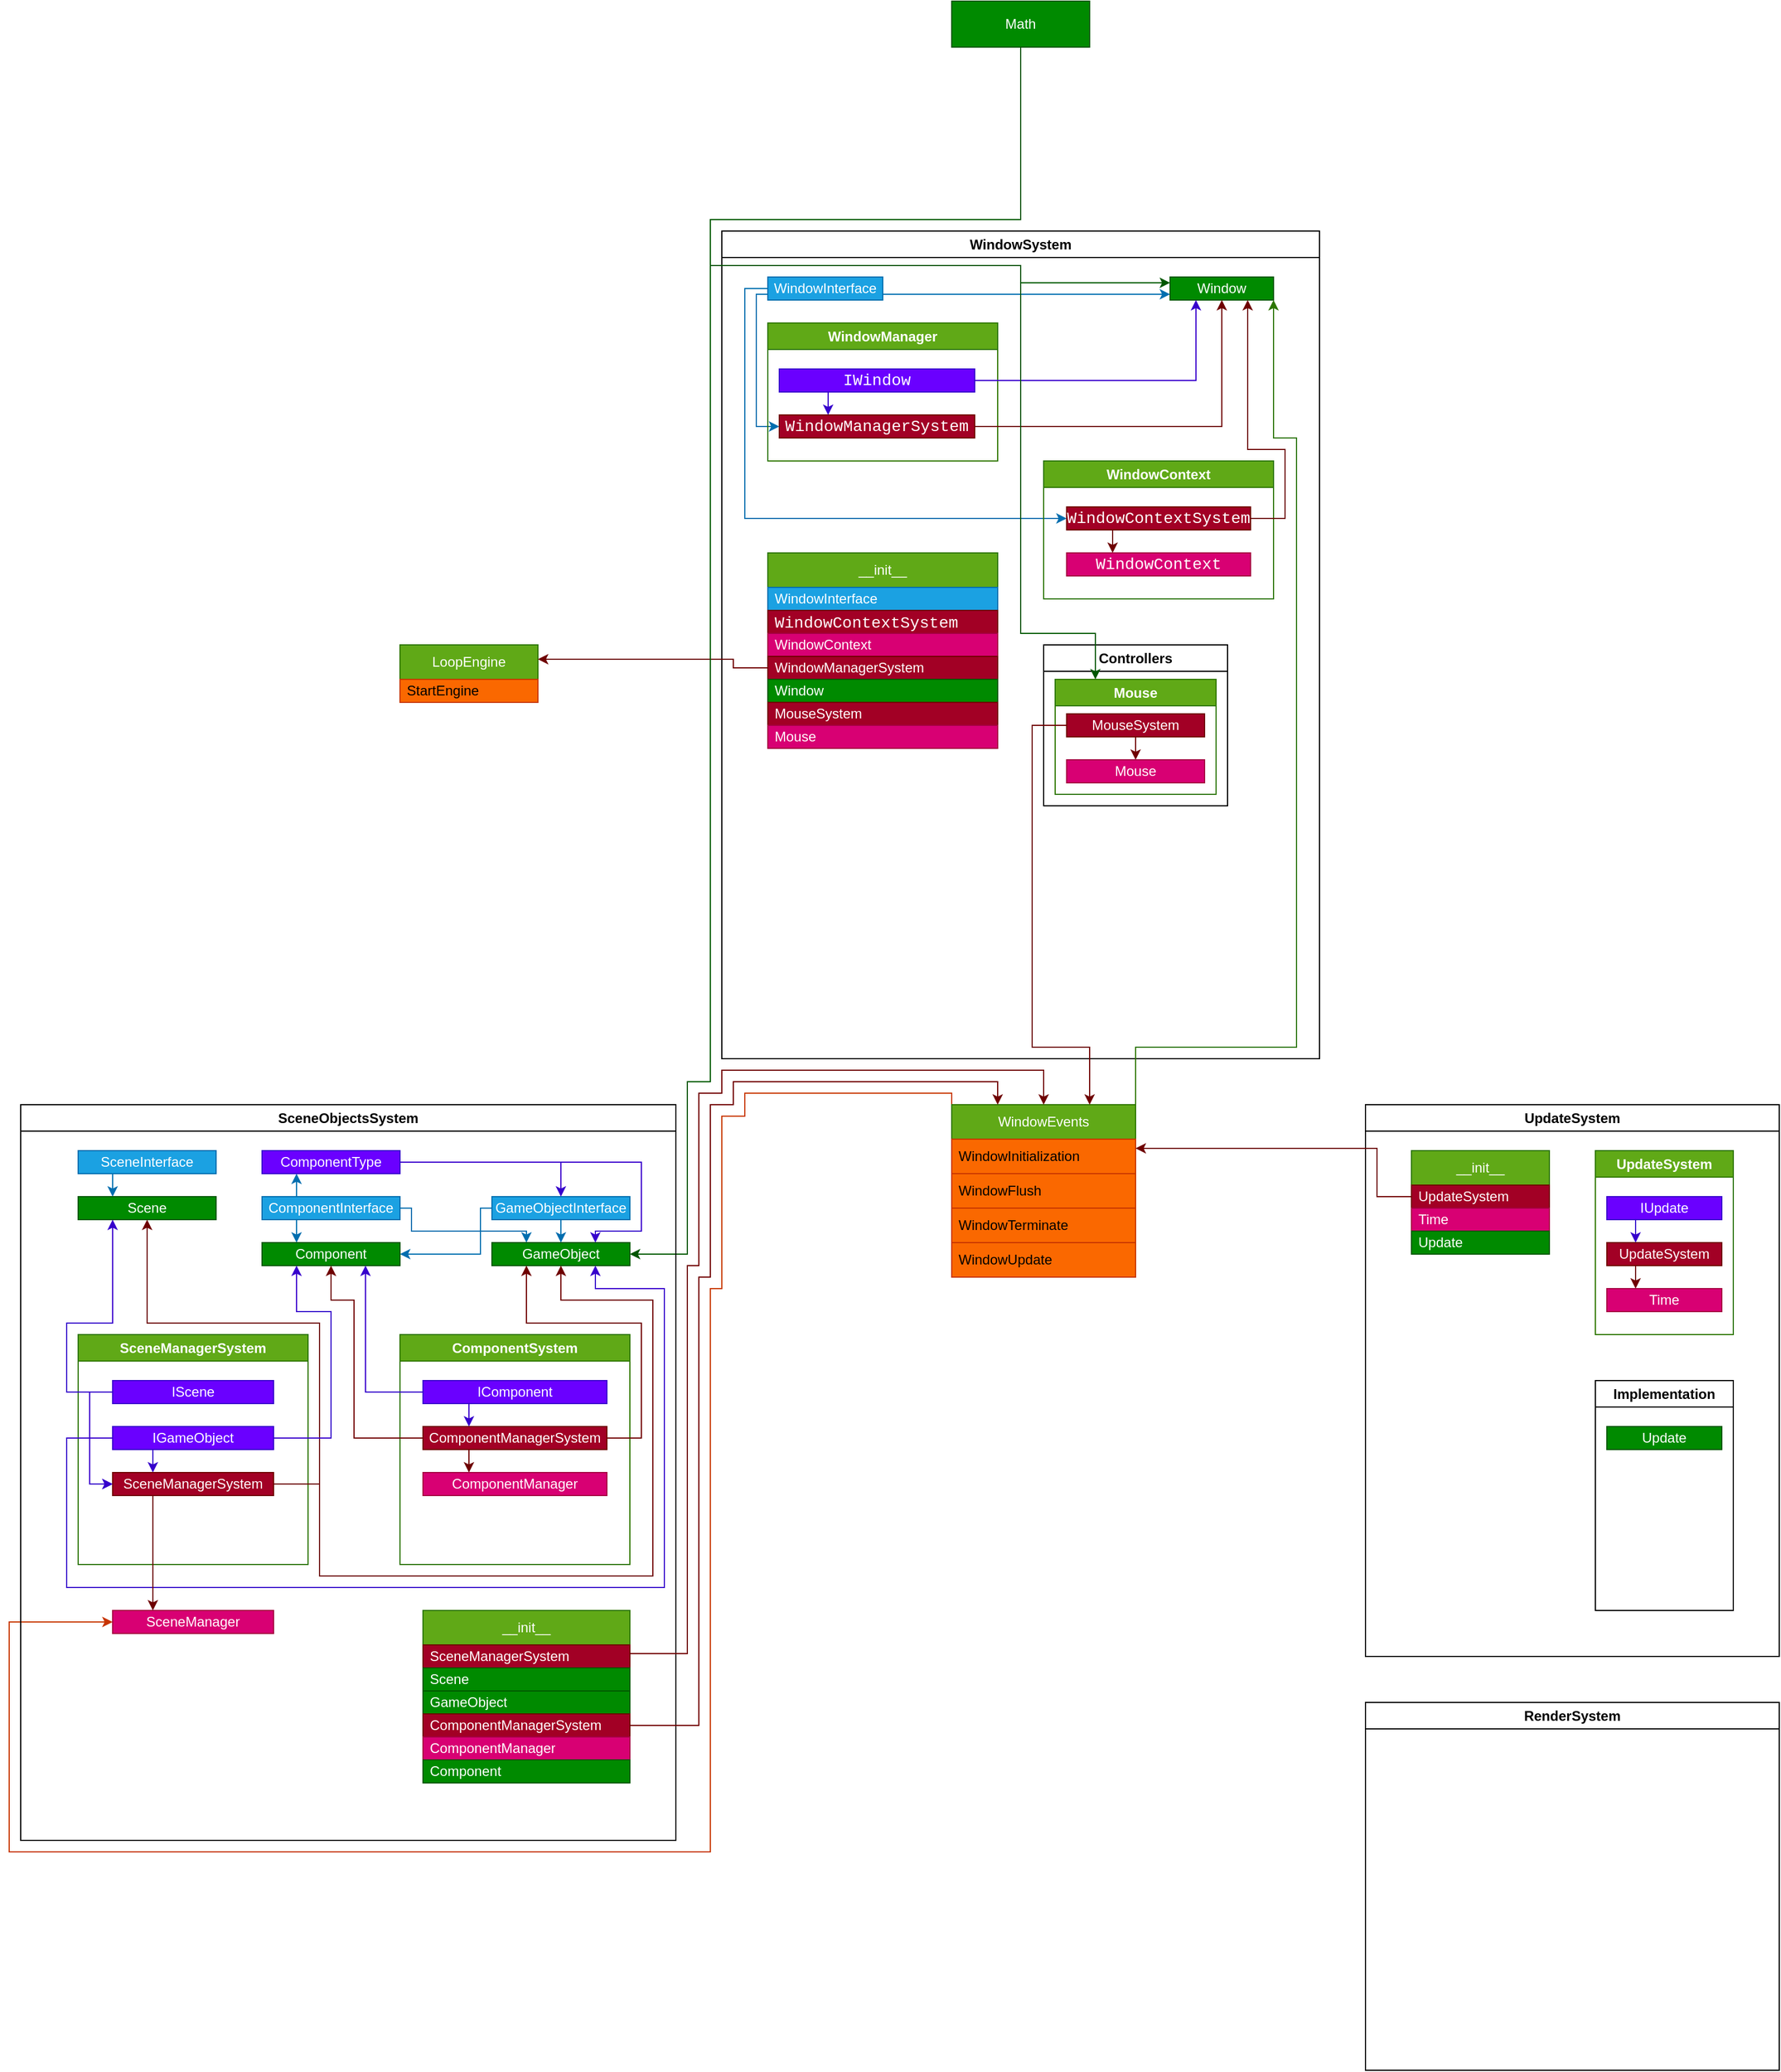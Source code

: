 <mxfile version="26.0.9">
  <diagram id="wfqw-VSnpqzJoi_xrwAo" name="Страница — 1">
    <mxGraphModel dx="1761" dy="2096" grid="1" gridSize="10" guides="1" tooltips="1" connect="1" arrows="1" fold="1" page="1" pageScale="1" pageWidth="827" pageHeight="1169" math="0" shadow="0">
      <root>
        <mxCell id="0" />
        <mxCell id="1" parent="0" />
        <mxCell id="119so4sOou9BIjq5SoJ8-1" value="WindowSystem" style="swimlane;whiteSpace=wrap;html=1;" parent="1" vertex="1">
          <mxGeometry x="120" y="120" width="520" height="720" as="geometry" />
        </mxCell>
        <mxCell id="119so4sOou9BIjq5SoJ8-18" style="edgeStyle=orthogonalEdgeStyle;rounded=0;orthogonalLoop=1;jettySize=auto;html=1;exitX=0;exitY=0.75;exitDx=0;exitDy=0;entryX=0;entryY=0.5;entryDx=0;entryDy=0;fillColor=#1ba1e2;strokeColor=#006EAF;" parent="119so4sOou9BIjq5SoJ8-1" source="119so4sOou9BIjq5SoJ8-3" target="119so4sOou9BIjq5SoJ8-10" edge="1">
          <mxGeometry relative="1" as="geometry">
            <Array as="points">
              <mxPoint x="30" y="55" />
              <mxPoint x="30" y="170" />
            </Array>
          </mxGeometry>
        </mxCell>
        <mxCell id="119so4sOou9BIjq5SoJ8-19" style="edgeStyle=orthogonalEdgeStyle;rounded=0;orthogonalLoop=1;jettySize=auto;html=1;exitX=1;exitY=0.75;exitDx=0;exitDy=0;entryX=0;entryY=0.75;entryDx=0;entryDy=0;fillColor=#1ba1e2;strokeColor=#006EAF;" parent="119so4sOou9BIjq5SoJ8-1" source="119so4sOou9BIjq5SoJ8-3" target="119so4sOou9BIjq5SoJ8-5" edge="1">
          <mxGeometry relative="1" as="geometry">
            <Array as="points">
              <mxPoint x="270" y="55" />
              <mxPoint x="270" y="55" />
            </Array>
          </mxGeometry>
        </mxCell>
        <mxCell id="119so4sOou9BIjq5SoJ8-25" style="edgeStyle=orthogonalEdgeStyle;rounded=0;orthogonalLoop=1;jettySize=auto;html=1;exitX=0;exitY=0.5;exitDx=0;exitDy=0;entryX=0;entryY=0.5;entryDx=0;entryDy=0;fillColor=#1ba1e2;strokeColor=#006EAF;" parent="119so4sOou9BIjq5SoJ8-1" source="119so4sOou9BIjq5SoJ8-3" target="119so4sOou9BIjq5SoJ8-24" edge="1">
          <mxGeometry relative="1" as="geometry">
            <Array as="points">
              <mxPoint x="20" y="50" />
              <mxPoint x="20" y="250" />
            </Array>
          </mxGeometry>
        </mxCell>
        <mxCell id="119so4sOou9BIjq5SoJ8-3" value="WindowInterface" style="rounded=0;whiteSpace=wrap;html=1;fillColor=#1ba1e2;fontColor=#ffffff;strokeColor=#006EAF;" parent="119so4sOou9BIjq5SoJ8-1" vertex="1">
          <mxGeometry x="40" y="40" width="100" height="20" as="geometry" />
        </mxCell>
        <mxCell id="119so4sOou9BIjq5SoJ8-5" value="Window" style="rounded=0;whiteSpace=wrap;html=1;fillColor=#008a00;fontColor=#ffffff;strokeColor=#005700;" parent="119so4sOou9BIjq5SoJ8-1" vertex="1">
          <mxGeometry x="390" y="40" width="90" height="20" as="geometry" />
        </mxCell>
        <mxCell id="119so4sOou9BIjq5SoJ8-8" value="WindowManager" style="swimlane;whiteSpace=wrap;html=1;fillColor=#60a917;fontColor=#ffffff;strokeColor=#2D7600;" parent="119so4sOou9BIjq5SoJ8-1" vertex="1">
          <mxGeometry x="40" y="80" width="200" height="120" as="geometry" />
        </mxCell>
        <mxCell id="119so4sOou9BIjq5SoJ8-169" style="edgeStyle=orthogonalEdgeStyle;rounded=0;orthogonalLoop=1;jettySize=auto;html=1;exitX=0.25;exitY=1;exitDx=0;exitDy=0;entryX=0.25;entryY=0;entryDx=0;entryDy=0;fillColor=#6a00ff;strokeColor=#3700CC;" parent="119so4sOou9BIjq5SoJ8-8" source="119so4sOou9BIjq5SoJ8-9" target="119so4sOou9BIjq5SoJ8-10" edge="1">
          <mxGeometry relative="1" as="geometry" />
        </mxCell>
        <mxCell id="119so4sOou9BIjq5SoJ8-9" value="&lt;div style=&quot;font-family: Consolas, &amp;quot;Courier New&amp;quot;, monospace; font-size: 14px; line-height: 19px; white-space: pre;&quot;&gt;&lt;font style=&quot;color: rgb(255, 255, 255);&quot;&gt;&lt;span&gt;IWindow&lt;/span&gt;&lt;br&gt;&lt;/font&gt;&lt;/div&gt;" style="rounded=0;whiteSpace=wrap;html=1;fillColor=#6a00ff;fontColor=#ffffff;strokeColor=#3700CC;" parent="119so4sOou9BIjq5SoJ8-8" vertex="1">
          <mxGeometry x="10" y="40" width="170" height="20" as="geometry" />
        </mxCell>
        <mxCell id="119so4sOou9BIjq5SoJ8-10" value="&lt;div style=&quot;font-family: Consolas, &amp;quot;Courier New&amp;quot;, monospace; font-size: 14px; line-height: 19px; white-space: pre;&quot;&gt;&lt;span&gt;&lt;font style=&quot;color: rgb(255, 255, 255);&quot;&gt;WindowManagerSystem&lt;/font&gt;&lt;/span&gt;&lt;/div&gt;" style="rounded=0;whiteSpace=wrap;html=1;fillColor=#a20025;fontColor=#ffffff;strokeColor=#6F0000;" parent="119so4sOou9BIjq5SoJ8-8" vertex="1">
          <mxGeometry x="10" y="80" width="170" height="20" as="geometry" />
        </mxCell>
        <mxCell id="119so4sOou9BIjq5SoJ8-16" style="edgeStyle=orthogonalEdgeStyle;rounded=0;orthogonalLoop=1;jettySize=auto;html=1;exitX=1;exitY=0.5;exitDx=0;exitDy=0;entryX=0.25;entryY=1;entryDx=0;entryDy=0;fillColor=#6a00ff;strokeColor=#3700CC;" parent="119so4sOou9BIjq5SoJ8-1" source="119so4sOou9BIjq5SoJ8-9" target="119so4sOou9BIjq5SoJ8-5" edge="1">
          <mxGeometry relative="1" as="geometry" />
        </mxCell>
        <mxCell id="119so4sOou9BIjq5SoJ8-17" style="edgeStyle=orthogonalEdgeStyle;rounded=0;orthogonalLoop=1;jettySize=auto;html=1;exitX=1;exitY=0.5;exitDx=0;exitDy=0;entryX=0.5;entryY=1;entryDx=0;entryDy=0;fillColor=#a20025;strokeColor=#6F0000;" parent="119so4sOou9BIjq5SoJ8-1" source="119so4sOou9BIjq5SoJ8-10" target="119so4sOou9BIjq5SoJ8-5" edge="1">
          <mxGeometry relative="1" as="geometry" />
        </mxCell>
        <mxCell id="119so4sOou9BIjq5SoJ8-23" value="WindowContext" style="swimlane;whiteSpace=wrap;html=1;fillColor=#60a917;fontColor=#ffffff;strokeColor=#2D7600;" parent="119so4sOou9BIjq5SoJ8-1" vertex="1">
          <mxGeometry x="280" y="200" width="200" height="120" as="geometry" />
        </mxCell>
        <mxCell id="119so4sOou9BIjq5SoJ8-65" style="edgeStyle=orthogonalEdgeStyle;rounded=0;orthogonalLoop=1;jettySize=auto;html=1;exitX=0.25;exitY=1;exitDx=0;exitDy=0;entryX=0.25;entryY=0;entryDx=0;entryDy=0;fillColor=#a20025;strokeColor=#6F0000;" parent="119so4sOou9BIjq5SoJ8-23" source="119so4sOou9BIjq5SoJ8-24" target="119so4sOou9BIjq5SoJ8-26" edge="1">
          <mxGeometry relative="1" as="geometry" />
        </mxCell>
        <mxCell id="119so4sOou9BIjq5SoJ8-24" value="&lt;div style=&quot;font-family: Consolas, &amp;quot;Courier New&amp;quot;, monospace; font-size: 14px; line-height: 19px; white-space: pre;&quot;&gt;&lt;span&gt;&lt;font style=&quot;color: rgb(255, 255, 255);&quot;&gt;WindowContextSystem&lt;/font&gt;&lt;/span&gt;&lt;/div&gt;" style="rounded=0;whiteSpace=wrap;html=1;fillColor=#a20025;fontColor=#ffffff;strokeColor=#6F0000;" parent="119so4sOou9BIjq5SoJ8-23" vertex="1">
          <mxGeometry x="20" y="40" width="160" height="20" as="geometry" />
        </mxCell>
        <mxCell id="119so4sOou9BIjq5SoJ8-26" value="&lt;div style=&quot;font-family: Consolas, &amp;quot;Courier New&amp;quot;, monospace; font-size: 14px; line-height: 19px; white-space: pre;&quot;&gt;&lt;font style=&quot;color: rgb(255, 255, 255);&quot;&gt;WindowContext&lt;/font&gt;&lt;/div&gt;" style="rounded=0;whiteSpace=wrap;html=1;fillColor=#d80073;fontColor=#ffffff;strokeColor=#A50040;" parent="119so4sOou9BIjq5SoJ8-23" vertex="1">
          <mxGeometry x="20" y="80" width="160" height="20" as="geometry" />
        </mxCell>
        <mxCell id="119so4sOou9BIjq5SoJ8-28" style="edgeStyle=orthogonalEdgeStyle;rounded=0;orthogonalLoop=1;jettySize=auto;html=1;exitX=1;exitY=0.5;exitDx=0;exitDy=0;entryX=0.75;entryY=1;entryDx=0;entryDy=0;fillColor=#a20025;strokeColor=#6F0000;" parent="119so4sOou9BIjq5SoJ8-1" source="119so4sOou9BIjq5SoJ8-24" target="119so4sOou9BIjq5SoJ8-5" edge="1">
          <mxGeometry relative="1" as="geometry">
            <Array as="points">
              <mxPoint x="490" y="250" />
              <mxPoint x="490" y="190" />
              <mxPoint x="458" y="190" />
            </Array>
          </mxGeometry>
        </mxCell>
        <mxCell id="119so4sOou9BIjq5SoJ8-30" value="__init__" style="swimlane;fontStyle=0;childLayout=stackLayout;horizontal=1;startSize=30;horizontalStack=0;resizeParent=1;resizeParentMax=0;resizeLast=0;collapsible=1;marginBottom=0;whiteSpace=wrap;html=1;fillColor=#60a917;fontColor=#ffffff;strokeColor=#2D7600;" parent="119so4sOou9BIjq5SoJ8-1" vertex="1">
          <mxGeometry x="40" y="280" width="200" height="170" as="geometry" />
        </mxCell>
        <mxCell id="119so4sOou9BIjq5SoJ8-36" value="&lt;span style=&quot;text-align: center;&quot;&gt;&lt;font style=&quot;color: rgb(255, 255, 255);&quot;&gt;WindowInterface&lt;/font&gt;&lt;/span&gt;" style="text;strokeColor=#006EAF;fillColor=#1ba1e2;align=left;verticalAlign=middle;spacingLeft=4;spacingRight=4;overflow=hidden;points=[[0,0.5],[1,0.5]];portConstraint=eastwest;rotatable=0;whiteSpace=wrap;html=1;fontColor=#ffffff;" parent="119so4sOou9BIjq5SoJ8-30" vertex="1">
          <mxGeometry y="30" width="200" height="20" as="geometry" />
        </mxCell>
        <mxCell id="119so4sOou9BIjq5SoJ8-35" value="&lt;div style=&quot;text-align: center;&quot;&gt;&lt;span style=&quot;font-family: Consolas, &amp;quot;Courier New&amp;quot;, monospace; font-size: 14px; white-space: pre;&quot;&gt;WindowContextSystem&lt;/span&gt;&lt;br&gt;&lt;/div&gt;" style="text;strokeColor=#6F0000;fillColor=#a20025;align=left;verticalAlign=middle;spacingLeft=4;spacingRight=4;overflow=hidden;points=[[0,0.5],[1,0.5]];portConstraint=eastwest;rotatable=0;whiteSpace=wrap;html=1;fontColor=#ffffff;" parent="119so4sOou9BIjq5SoJ8-30" vertex="1">
          <mxGeometry y="50" width="200" height="20" as="geometry" />
        </mxCell>
        <mxCell id="119so4sOou9BIjq5SoJ8-33" value="WindowContext" style="text;strokeColor=#A50040;fillColor=#d80073;align=left;verticalAlign=middle;spacingLeft=4;spacingRight=4;overflow=hidden;points=[[0,0.5],[1,0.5]];portConstraint=eastwest;rotatable=0;whiteSpace=wrap;html=1;fontColor=#ffffff;" parent="119so4sOou9BIjq5SoJ8-30" vertex="1">
          <mxGeometry y="70" width="200" height="20" as="geometry" />
        </mxCell>
        <mxCell id="119so4sOou9BIjq5SoJ8-38" value="WindowManagerSystem" style="text;strokeColor=#6F0000;fillColor=#a20025;align=left;verticalAlign=middle;spacingLeft=4;spacingRight=4;overflow=hidden;points=[[0,0.5],[1,0.5]];portConstraint=eastwest;rotatable=0;whiteSpace=wrap;html=1;fontColor=#ffffff;" parent="119so4sOou9BIjq5SoJ8-30" vertex="1">
          <mxGeometry y="90" width="200" height="20" as="geometry" />
        </mxCell>
        <mxCell id="119so4sOou9BIjq5SoJ8-37" value="Window" style="text;strokeColor=#005700;fillColor=#008a00;align=left;verticalAlign=middle;spacingLeft=4;spacingRight=4;overflow=hidden;points=[[0,0.5],[1,0.5]];portConstraint=eastwest;rotatable=0;whiteSpace=wrap;html=1;fontColor=#ffffff;" parent="119so4sOou9BIjq5SoJ8-30" vertex="1">
          <mxGeometry y="110" width="200" height="20" as="geometry" />
        </mxCell>
        <mxCell id="119so4sOou9BIjq5SoJ8-48" value="MouseSystem" style="text;strokeColor=#6F0000;fillColor=#a20025;align=left;verticalAlign=middle;spacingLeft=4;spacingRight=4;overflow=hidden;points=[[0,0.5],[1,0.5]];portConstraint=eastwest;rotatable=0;whiteSpace=wrap;html=1;fontColor=#ffffff;" parent="119so4sOou9BIjq5SoJ8-30" vertex="1">
          <mxGeometry y="130" width="200" height="20" as="geometry" />
        </mxCell>
        <mxCell id="119so4sOou9BIjq5SoJ8-49" value="Mouse" style="text;strokeColor=#A50040;fillColor=#d80073;align=left;verticalAlign=middle;spacingLeft=4;spacingRight=4;overflow=hidden;points=[[0,0.5],[1,0.5]];portConstraint=eastwest;rotatable=0;whiteSpace=wrap;html=1;fontColor=#ffffff;" parent="119so4sOou9BIjq5SoJ8-30" vertex="1">
          <mxGeometry y="150" width="200" height="20" as="geometry" />
        </mxCell>
        <mxCell id="119so4sOou9BIjq5SoJ8-59" value="Controllers" style="swimlane;whiteSpace=wrap;html=1;" parent="119so4sOou9BIjq5SoJ8-1" vertex="1">
          <mxGeometry x="280" y="360" width="160" height="140" as="geometry" />
        </mxCell>
        <mxCell id="119so4sOou9BIjq5SoJ8-50" value="Mouse" style="swimlane;whiteSpace=wrap;html=1;fillColor=#60a917;fontColor=#ffffff;strokeColor=#2D7600;" parent="119so4sOou9BIjq5SoJ8-59" vertex="1">
          <mxGeometry x="10" y="30" width="140" height="100" as="geometry" />
        </mxCell>
        <mxCell id="119so4sOou9BIjq5SoJ8-60" style="edgeStyle=orthogonalEdgeStyle;rounded=0;orthogonalLoop=1;jettySize=auto;html=1;exitX=0.25;exitY=1;exitDx=0;exitDy=0;entryX=0.5;entryY=0;entryDx=0;entryDy=0;fillColor=#a20025;strokeColor=#6F0000;" parent="119so4sOou9BIjq5SoJ8-50" source="119so4sOou9BIjq5SoJ8-51" target="119so4sOou9BIjq5SoJ8-52" edge="1">
          <mxGeometry relative="1" as="geometry" />
        </mxCell>
        <mxCell id="119so4sOou9BIjq5SoJ8-51" value="MouseSystem" style="rounded=0;whiteSpace=wrap;html=1;fillColor=#a20025;fontColor=#ffffff;strokeColor=#6F0000;" parent="119so4sOou9BIjq5SoJ8-50" vertex="1">
          <mxGeometry x="10" y="30" width="120" height="20" as="geometry" />
        </mxCell>
        <mxCell id="119so4sOou9BIjq5SoJ8-52" value="Mouse" style="rounded=0;whiteSpace=wrap;html=1;fillStyle=auto;fillColor=#d80073;fontColor=#ffffff;strokeColor=#A50040;" parent="119so4sOou9BIjq5SoJ8-50" vertex="1">
          <mxGeometry x="10" y="70" width="120" height="20" as="geometry" />
        </mxCell>
        <mxCell id="119so4sOou9BIjq5SoJ8-63" style="edgeStyle=orthogonalEdgeStyle;rounded=0;orthogonalLoop=1;jettySize=auto;html=1;exitX=1;exitY=0;exitDx=0;exitDy=0;entryX=1;entryY=1;entryDx=0;entryDy=0;fillColor=#60a917;strokeColor=#2D7600;" parent="1" source="119so4sOou9BIjq5SoJ8-55" target="119so4sOou9BIjq5SoJ8-5" edge="1">
          <mxGeometry relative="1" as="geometry">
            <mxPoint x="640.0" y="188.947" as="targetPoint" />
            <Array as="points">
              <mxPoint x="480" y="830" />
              <mxPoint x="620" y="830" />
              <mxPoint x="620" y="300" />
              <mxPoint x="600" y="300" />
            </Array>
          </mxGeometry>
        </mxCell>
        <mxCell id="OUgrKFAOpcj3kuvfoImS-57" style="edgeStyle=orthogonalEdgeStyle;rounded=0;orthogonalLoop=1;jettySize=auto;html=1;exitX=0;exitY=0;exitDx=0;exitDy=0;entryX=0;entryY=0.5;entryDx=0;entryDy=0;fillColor=#fa6800;strokeColor=#C73500;" edge="1" parent="1" source="119so4sOou9BIjq5SoJ8-55" target="119so4sOou9BIjq5SoJ8-179">
          <mxGeometry relative="1" as="geometry">
            <mxPoint x="-720.811" y="1340" as="targetPoint" />
            <Array as="points">
              <mxPoint x="320" y="870" />
              <mxPoint x="140" y="870" />
              <mxPoint x="140" y="890" />
              <mxPoint x="120" y="890" />
              <mxPoint x="120" y="1040" />
              <mxPoint x="110" y="1040" />
              <mxPoint x="110" y="1530" />
              <mxPoint x="-500" y="1530" />
              <mxPoint x="-500" y="1330" />
            </Array>
          </mxGeometry>
        </mxCell>
        <mxCell id="119so4sOou9BIjq5SoJ8-55" value="WindowEvents" style="swimlane;fontStyle=0;childLayout=stackLayout;horizontal=1;startSize=30;horizontalStack=0;resizeParent=1;resizeParentMax=0;resizeLast=0;collapsible=1;marginBottom=0;whiteSpace=wrap;html=1;fillColor=#60a917;fontColor=#ffffff;strokeColor=#2D7600;" parent="1" vertex="1">
          <mxGeometry x="320" y="880" width="160" height="150" as="geometry" />
        </mxCell>
        <mxCell id="119so4sOou9BIjq5SoJ8-56" value="WindowInitialization" style="text;strokeColor=#C73500;fillColor=#fa6800;align=left;verticalAlign=middle;spacingLeft=4;spacingRight=4;overflow=hidden;points=[[0,0.5],[1,0.5]];portConstraint=eastwest;rotatable=0;whiteSpace=wrap;html=1;fontColor=#000000;" parent="119so4sOou9BIjq5SoJ8-55" vertex="1">
          <mxGeometry y="30" width="160" height="30" as="geometry" />
        </mxCell>
        <mxCell id="3ZUUYr6fyEamGeRDyyW--1" value="WindowFlush" style="text;strokeColor=#C73500;fillColor=#fa6800;align=left;verticalAlign=middle;spacingLeft=4;spacingRight=4;overflow=hidden;points=[[0,0.5],[1,0.5]];portConstraint=eastwest;rotatable=0;whiteSpace=wrap;html=1;fontColor=#000000;" parent="119so4sOou9BIjq5SoJ8-55" vertex="1">
          <mxGeometry y="60" width="160" height="30" as="geometry" />
        </mxCell>
        <mxCell id="119so4sOou9BIjq5SoJ8-57" value="WindowTerminate" style="text;strokeColor=#C73500;fillColor=#fa6800;align=left;verticalAlign=middle;spacingLeft=4;spacingRight=4;overflow=hidden;points=[[0,0.5],[1,0.5]];portConstraint=eastwest;rotatable=0;whiteSpace=wrap;html=1;fontColor=#000000;" parent="119so4sOou9BIjq5SoJ8-55" vertex="1">
          <mxGeometry y="90" width="160" height="30" as="geometry" />
        </mxCell>
        <mxCell id="119so4sOou9BIjq5SoJ8-58" value="WindowUpdate" style="text;strokeColor=#C73500;fillColor=#fa6800;align=left;verticalAlign=middle;spacingLeft=4;spacingRight=4;overflow=hidden;points=[[0,0.5],[1,0.5]];portConstraint=eastwest;rotatable=0;whiteSpace=wrap;html=1;fontColor=#000000;" parent="119so4sOou9BIjq5SoJ8-55" vertex="1">
          <mxGeometry y="120" width="160" height="30" as="geometry" />
        </mxCell>
        <mxCell id="119so4sOou9BIjq5SoJ8-64" style="edgeStyle=orthogonalEdgeStyle;rounded=0;orthogonalLoop=1;jettySize=auto;html=1;exitX=0;exitY=0.5;exitDx=0;exitDy=0;fillColor=#a20025;strokeColor=#6F0000;entryX=0.75;entryY=0;entryDx=0;entryDy=0;" parent="1" source="119so4sOou9BIjq5SoJ8-51" target="119so4sOou9BIjq5SoJ8-55" edge="1">
          <mxGeometry relative="1" as="geometry">
            <mxPoint x="360" y="870" as="targetPoint" />
            <Array as="points">
              <mxPoint x="390" y="550" />
              <mxPoint x="390" y="830" />
              <mxPoint x="440" y="830" />
            </Array>
          </mxGeometry>
        </mxCell>
        <mxCell id="119so4sOou9BIjq5SoJ8-67" value="UpdateSystem" style="swimlane;whiteSpace=wrap;html=1;" parent="1" vertex="1">
          <mxGeometry x="680" y="880" width="360" height="480" as="geometry" />
        </mxCell>
        <mxCell id="119so4sOou9BIjq5SoJ8-71" value="UpdateSystem" style="swimlane;whiteSpace=wrap;html=1;fillColor=#60a917;fontColor=#ffffff;strokeColor=#2D7600;" parent="119so4sOou9BIjq5SoJ8-67" vertex="1">
          <mxGeometry x="200" y="40" width="120" height="160" as="geometry" />
        </mxCell>
        <mxCell id="119so4sOou9BIjq5SoJ8-70" value="Time" style="rounded=0;whiteSpace=wrap;html=1;fillColor=#d80073;fontColor=#ffffff;strokeColor=#A50040;" parent="119so4sOou9BIjq5SoJ8-71" vertex="1">
          <mxGeometry x="10" y="120" width="100" height="20" as="geometry" />
        </mxCell>
        <mxCell id="119so4sOou9BIjq5SoJ8-168" style="edgeStyle=orthogonalEdgeStyle;rounded=0;orthogonalLoop=1;jettySize=auto;html=1;exitX=0.25;exitY=1;exitDx=0;exitDy=0;entryX=0.25;entryY=0;entryDx=0;entryDy=0;fillColor=#a20025;strokeColor=#6F0000;" parent="119so4sOou9BIjq5SoJ8-71" source="119so4sOou9BIjq5SoJ8-69" target="119so4sOou9BIjq5SoJ8-70" edge="1">
          <mxGeometry relative="1" as="geometry" />
        </mxCell>
        <mxCell id="119so4sOou9BIjq5SoJ8-69" value="UpdateSystem" style="rounded=0;whiteSpace=wrap;html=1;fillColor=#a20025;fontColor=#ffffff;strokeColor=#6F0000;" parent="119so4sOou9BIjq5SoJ8-71" vertex="1">
          <mxGeometry x="10" y="80" width="100" height="20" as="geometry" />
        </mxCell>
        <mxCell id="119so4sOou9BIjq5SoJ8-167" style="edgeStyle=orthogonalEdgeStyle;rounded=0;orthogonalLoop=1;jettySize=auto;html=1;exitX=0.25;exitY=1;exitDx=0;exitDy=0;entryX=0.25;entryY=0;entryDx=0;entryDy=0;fillColor=#6a00ff;strokeColor=#3700CC;" parent="119so4sOou9BIjq5SoJ8-71" source="119so4sOou9BIjq5SoJ8-166" target="119so4sOou9BIjq5SoJ8-69" edge="1">
          <mxGeometry relative="1" as="geometry" />
        </mxCell>
        <mxCell id="119so4sOou9BIjq5SoJ8-166" value="IUpdate" style="rounded=0;whiteSpace=wrap;html=1;fillColor=#6a00ff;fontColor=#ffffff;strokeColor=#3700CC;" parent="119so4sOou9BIjq5SoJ8-71" vertex="1">
          <mxGeometry x="10" y="40" width="100" height="20" as="geometry" />
        </mxCell>
        <mxCell id="119so4sOou9BIjq5SoJ8-72" value="Implementation" style="swimlane;whiteSpace=wrap;html=1;" parent="119so4sOou9BIjq5SoJ8-67" vertex="1">
          <mxGeometry x="200" y="240" width="120" height="200" as="geometry" />
        </mxCell>
        <mxCell id="119so4sOou9BIjq5SoJ8-73" value="Update" style="rounded=0;whiteSpace=wrap;html=1;fillColor=#008a00;fontColor=#ffffff;strokeColor=#005700;" parent="119so4sOou9BIjq5SoJ8-72" vertex="1">
          <mxGeometry x="10" y="40" width="100" height="20" as="geometry" />
        </mxCell>
        <mxCell id="119so4sOou9BIjq5SoJ8-74" value="__init__" style="swimlane;fontStyle=0;childLayout=stackLayout;horizontal=1;startSize=30;horizontalStack=0;resizeParent=1;resizeParentMax=0;resizeLast=0;collapsible=1;marginBottom=0;whiteSpace=wrap;html=1;fillColor=#60a917;fontColor=#ffffff;strokeColor=#2D7600;" parent="119so4sOou9BIjq5SoJ8-67" vertex="1">
          <mxGeometry x="40" y="40" width="120" height="90" as="geometry" />
        </mxCell>
        <mxCell id="119so4sOou9BIjq5SoJ8-75" value="UpdateSystem" style="text;strokeColor=#6F0000;fillColor=#a20025;align=left;verticalAlign=middle;spacingLeft=4;spacingRight=4;overflow=hidden;points=[[0,0.5],[1,0.5]];portConstraint=eastwest;rotatable=0;whiteSpace=wrap;html=1;fontColor=#ffffff;" parent="119so4sOou9BIjq5SoJ8-74" vertex="1">
          <mxGeometry y="30" width="120" height="20" as="geometry" />
        </mxCell>
        <mxCell id="119so4sOou9BIjq5SoJ8-76" value="Time" style="text;strokeColor=#A50040;fillColor=#d80073;align=left;verticalAlign=middle;spacingLeft=4;spacingRight=4;overflow=hidden;points=[[0,0.5],[1,0.5]];portConstraint=eastwest;rotatable=0;whiteSpace=wrap;html=1;fontColor=#ffffff;" parent="119so4sOou9BIjq5SoJ8-74" vertex="1">
          <mxGeometry y="50" width="120" height="20" as="geometry" />
        </mxCell>
        <mxCell id="119so4sOou9BIjq5SoJ8-77" value="Update" style="text;strokeColor=#005700;fillColor=#008a00;align=left;verticalAlign=middle;spacingLeft=4;spacingRight=4;overflow=hidden;points=[[0,0.5],[1,0.5]];portConstraint=eastwest;rotatable=0;whiteSpace=wrap;html=1;fontColor=#ffffff;" parent="119so4sOou9BIjq5SoJ8-74" vertex="1">
          <mxGeometry y="70" width="120" height="20" as="geometry" />
        </mxCell>
        <mxCell id="119so4sOou9BIjq5SoJ8-160" style="edgeStyle=orthogonalEdgeStyle;rounded=0;orthogonalLoop=1;jettySize=auto;html=1;exitX=0;exitY=0.5;exitDx=0;exitDy=0;entryX=1;entryY=0.25;entryDx=0;entryDy=0;fillColor=#a20025;strokeColor=#6F0000;" parent="1" source="119so4sOou9BIjq5SoJ8-75" target="119so4sOou9BIjq5SoJ8-55" edge="1">
          <mxGeometry relative="1" as="geometry">
            <Array as="points">
              <mxPoint x="690" y="960" />
              <mxPoint x="690" y="918" />
              <mxPoint x="480" y="918" />
            </Array>
          </mxGeometry>
        </mxCell>
        <mxCell id="119so4sOou9BIjq5SoJ8-161" value="LoopEngine" style="swimlane;fontStyle=0;childLayout=stackLayout;horizontal=1;startSize=30;horizontalStack=0;resizeParent=1;resizeParentMax=0;resizeLast=0;collapsible=1;marginBottom=0;whiteSpace=wrap;html=1;fillColor=#60a917;fontColor=#ffffff;strokeColor=#2D7600;" parent="1" vertex="1">
          <mxGeometry x="-160" y="480" width="120" height="50" as="geometry" />
        </mxCell>
        <mxCell id="119so4sOou9BIjq5SoJ8-162" value="StartEngine" style="text;strokeColor=#C73500;fillColor=#fa6800;align=left;verticalAlign=middle;spacingLeft=4;spacingRight=4;overflow=hidden;points=[[0,0.5],[1,0.5]];portConstraint=eastwest;rotatable=0;whiteSpace=wrap;html=1;fontColor=#000000;" parent="119so4sOou9BIjq5SoJ8-161" vertex="1">
          <mxGeometry y="30" width="120" height="20" as="geometry" />
        </mxCell>
        <mxCell id="119so4sOou9BIjq5SoJ8-165" style="edgeStyle=orthogonalEdgeStyle;rounded=0;orthogonalLoop=1;jettySize=auto;html=1;exitX=0;exitY=0.5;exitDx=0;exitDy=0;entryX=1;entryY=0.25;entryDx=0;entryDy=0;fillColor=#a20025;strokeColor=#6F0000;" parent="1" source="119so4sOou9BIjq5SoJ8-38" target="119so4sOou9BIjq5SoJ8-161" edge="1">
          <mxGeometry relative="1" as="geometry">
            <Array as="points">
              <mxPoint x="130" y="500" />
              <mxPoint x="130" y="492" />
            </Array>
          </mxGeometry>
        </mxCell>
        <mxCell id="119so4sOou9BIjq5SoJ8-171" style="edgeStyle=orthogonalEdgeStyle;rounded=0;orthogonalLoop=1;jettySize=auto;html=1;exitX=0.5;exitY=1;exitDx=0;exitDy=0;entryX=0;entryY=0.25;entryDx=0;entryDy=0;fillColor=#008a00;strokeColor=#005700;" parent="1" source="119so4sOou9BIjq5SoJ8-170" target="119so4sOou9BIjq5SoJ8-5" edge="1">
          <mxGeometry relative="1" as="geometry">
            <Array as="points">
              <mxPoint x="380" y="110" />
              <mxPoint x="110" y="110" />
              <mxPoint x="110" y="150" />
              <mxPoint x="380" y="150" />
              <mxPoint x="380" y="165" />
            </Array>
          </mxGeometry>
        </mxCell>
        <mxCell id="119so4sOou9BIjq5SoJ8-172" style="edgeStyle=orthogonalEdgeStyle;rounded=0;orthogonalLoop=1;jettySize=auto;html=1;exitX=0.5;exitY=1;exitDx=0;exitDy=0;entryX=0.25;entryY=0;entryDx=0;entryDy=0;fillColor=#008a00;strokeColor=#005700;" parent="1" source="119so4sOou9BIjq5SoJ8-170" target="119so4sOou9BIjq5SoJ8-50" edge="1">
          <mxGeometry relative="1" as="geometry">
            <Array as="points">
              <mxPoint x="380" y="110" />
              <mxPoint x="110" y="110" />
              <mxPoint x="110" y="150" />
              <mxPoint x="380" y="150" />
              <mxPoint x="380" y="470" />
              <mxPoint x="445" y="470" />
            </Array>
          </mxGeometry>
        </mxCell>
        <mxCell id="OUgrKFAOpcj3kuvfoImS-33" style="edgeStyle=orthogonalEdgeStyle;rounded=0;orthogonalLoop=1;jettySize=auto;html=1;exitX=0.5;exitY=1;exitDx=0;exitDy=0;entryX=1;entryY=0.5;entryDx=0;entryDy=0;fillColor=#008a00;strokeColor=#005700;" edge="1" parent="1" source="119so4sOou9BIjq5SoJ8-170" target="OUgrKFAOpcj3kuvfoImS-3">
          <mxGeometry relative="1" as="geometry">
            <mxPoint x="60" y="1043.529" as="targetPoint" />
            <Array as="points">
              <mxPoint x="380" y="110" />
              <mxPoint x="110" y="110" />
              <mxPoint x="110" y="860" />
              <mxPoint x="90" y="860" />
              <mxPoint x="90" y="1010" />
            </Array>
          </mxGeometry>
        </mxCell>
        <mxCell id="119so4sOou9BIjq5SoJ8-170" value="Math" style="rounded=0;whiteSpace=wrap;html=1;fillColor=#008a00;fontColor=#ffffff;strokeColor=#005700;" parent="1" vertex="1">
          <mxGeometry x="320" y="-80" width="120" height="40" as="geometry" />
        </mxCell>
        <mxCell id="119so4sOou9BIjq5SoJ8-174" value="SceneObjectsSystem" style="swimlane;whiteSpace=wrap;html=1;" parent="1" vertex="1">
          <mxGeometry x="-490" y="880" width="570" height="640" as="geometry" />
        </mxCell>
        <mxCell id="119so4sOou9BIjq5SoJ8-175" value="SceneManagerSystem" style="swimlane;whiteSpace=wrap;html=1;fillColor=#60a917;fontColor=#ffffff;strokeColor=#2D7600;" parent="119so4sOou9BIjq5SoJ8-174" vertex="1">
          <mxGeometry x="50" y="200" width="200" height="200" as="geometry" />
        </mxCell>
        <mxCell id="119so4sOou9BIjq5SoJ8-182" style="edgeStyle=orthogonalEdgeStyle;rounded=0;orthogonalLoop=1;jettySize=auto;html=1;exitX=0;exitY=0.5;exitDx=0;exitDy=0;entryX=0;entryY=0.5;entryDx=0;entryDy=0;fillColor=#6a00ff;strokeColor=#3700CC;" parent="119so4sOou9BIjq5SoJ8-175" source="119so4sOou9BIjq5SoJ8-176" target="119so4sOou9BIjq5SoJ8-177" edge="1">
          <mxGeometry relative="1" as="geometry" />
        </mxCell>
        <mxCell id="OUgrKFAOpcj3kuvfoImS-39" style="edgeStyle=orthogonalEdgeStyle;rounded=0;orthogonalLoop=1;jettySize=auto;html=1;exitX=0.25;exitY=1;exitDx=0;exitDy=0;entryX=0.25;entryY=0;entryDx=0;entryDy=0;fillColor=#6a00ff;strokeColor=#3700CC;" edge="1" parent="119so4sOou9BIjq5SoJ8-175" source="119so4sOou9BIjq5SoJ8-176" target="119so4sOou9BIjq5SoJ8-177">
          <mxGeometry relative="1" as="geometry" />
        </mxCell>
        <mxCell id="119so4sOou9BIjq5SoJ8-176" value="IGameObject" style="rounded=0;whiteSpace=wrap;html=1;fillColor=#6a00ff;fontColor=#ffffff;strokeColor=#3700CC;" parent="119so4sOou9BIjq5SoJ8-175" vertex="1">
          <mxGeometry x="30" y="80" width="140" height="20" as="geometry" />
        </mxCell>
        <mxCell id="119so4sOou9BIjq5SoJ8-177" value="SceneManagerSystem" style="rounded=0;whiteSpace=wrap;html=1;fillColor=#a20025;fontColor=#ffffff;strokeColor=#6F0000;" parent="119so4sOou9BIjq5SoJ8-175" vertex="1">
          <mxGeometry x="30" y="120" width="140" height="20" as="geometry" />
        </mxCell>
        <mxCell id="119so4sOou9BIjq5SoJ8-183" style="edgeStyle=orthogonalEdgeStyle;rounded=0;orthogonalLoop=1;jettySize=auto;html=1;exitX=0;exitY=0.5;exitDx=0;exitDy=0;entryX=0;entryY=0.5;entryDx=0;entryDy=0;fillColor=#6a00ff;strokeColor=#3700CC;" parent="119so4sOou9BIjq5SoJ8-175" source="119so4sOou9BIjq5SoJ8-181" target="119so4sOou9BIjq5SoJ8-177" edge="1">
          <mxGeometry relative="1" as="geometry" />
        </mxCell>
        <mxCell id="119so4sOou9BIjq5SoJ8-181" value="IScene" style="rounded=0;whiteSpace=wrap;html=1;fillColor=#6a00ff;fontColor=#ffffff;strokeColor=#3700CC;" parent="119so4sOou9BIjq5SoJ8-175" vertex="1">
          <mxGeometry x="30" y="40" width="140" height="20" as="geometry" />
        </mxCell>
        <mxCell id="119so4sOou9BIjq5SoJ8-186" style="edgeStyle=orthogonalEdgeStyle;rounded=0;orthogonalLoop=1;jettySize=auto;html=1;exitX=0.25;exitY=1;exitDx=0;exitDy=0;entryX=0.25;entryY=0;entryDx=0;entryDy=0;fillColor=#1ba1e2;strokeColor=#006EAF;" parent="119so4sOou9BIjq5SoJ8-174" source="119so4sOou9BIjq5SoJ8-184" target="119so4sOou9BIjq5SoJ8-185" edge="1">
          <mxGeometry relative="1" as="geometry" />
        </mxCell>
        <mxCell id="119so4sOou9BIjq5SoJ8-184" value="SceneInterface" style="rounded=0;whiteSpace=wrap;html=1;fillColor=#1ba1e2;fontColor=#ffffff;strokeColor=#006EAF;" parent="119so4sOou9BIjq5SoJ8-174" vertex="1">
          <mxGeometry x="50" y="40" width="120" height="20" as="geometry" />
        </mxCell>
        <mxCell id="119so4sOou9BIjq5SoJ8-185" value="Scene" style="rounded=0;whiteSpace=wrap;html=1;fillColor=#008a00;fontColor=#ffffff;strokeColor=#005700;" parent="119so4sOou9BIjq5SoJ8-174" vertex="1">
          <mxGeometry x="50" y="80" width="120" height="20" as="geometry" />
        </mxCell>
        <mxCell id="119so4sOou9BIjq5SoJ8-187" style="edgeStyle=orthogonalEdgeStyle;rounded=0;orthogonalLoop=1;jettySize=auto;html=1;exitX=0;exitY=0.5;exitDx=0;exitDy=0;entryX=0.25;entryY=1;entryDx=0;entryDy=0;fillColor=#6a00ff;strokeColor=#3700CC;" parent="119so4sOou9BIjq5SoJ8-174" source="119so4sOou9BIjq5SoJ8-181" target="119so4sOou9BIjq5SoJ8-185" edge="1">
          <mxGeometry relative="1" as="geometry">
            <Array as="points">
              <mxPoint x="40" y="250" />
              <mxPoint x="40" y="190" />
              <mxPoint x="80" y="190" />
            </Array>
          </mxGeometry>
        </mxCell>
        <mxCell id="119so4sOou9BIjq5SoJ8-188" style="edgeStyle=orthogonalEdgeStyle;rounded=0;orthogonalLoop=1;jettySize=auto;html=1;entryX=0.5;entryY=1;entryDx=0;entryDy=0;fillColor=#a20025;strokeColor=#6F0000;" parent="119so4sOou9BIjq5SoJ8-174" target="119so4sOou9BIjq5SoJ8-185" edge="1">
          <mxGeometry relative="1" as="geometry">
            <Array as="points">
              <mxPoint x="260" y="330" />
              <mxPoint x="260" y="190" />
              <mxPoint x="110" y="190" />
            </Array>
            <mxPoint x="220" y="330" as="sourcePoint" />
          </mxGeometry>
        </mxCell>
        <mxCell id="OUgrKFAOpcj3kuvfoImS-6" style="edgeStyle=orthogonalEdgeStyle;rounded=0;orthogonalLoop=1;jettySize=auto;html=1;exitX=0.25;exitY=1;exitDx=0;exitDy=0;entryX=0.25;entryY=0;entryDx=0;entryDy=0;fillColor=#1ba1e2;strokeColor=#006EAF;" edge="1" parent="119so4sOou9BIjq5SoJ8-174" source="OUgrKFAOpcj3kuvfoImS-1" target="OUgrKFAOpcj3kuvfoImS-5">
          <mxGeometry relative="1" as="geometry" />
        </mxCell>
        <mxCell id="OUgrKFAOpcj3kuvfoImS-15" style="edgeStyle=orthogonalEdgeStyle;rounded=0;orthogonalLoop=1;jettySize=auto;html=1;exitX=0.25;exitY=0;exitDx=0;exitDy=0;entryX=0.25;entryY=1;entryDx=0;entryDy=0;fillColor=#1ba1e2;strokeColor=#006EAF;" edge="1" parent="119so4sOou9BIjq5SoJ8-174" source="OUgrKFAOpcj3kuvfoImS-1" target="OUgrKFAOpcj3kuvfoImS-14">
          <mxGeometry relative="1" as="geometry" />
        </mxCell>
        <mxCell id="OUgrKFAOpcj3kuvfoImS-34" style="edgeStyle=orthogonalEdgeStyle;rounded=0;orthogonalLoop=1;jettySize=auto;html=1;exitX=1;exitY=0.5;exitDx=0;exitDy=0;entryX=0.25;entryY=0;entryDx=0;entryDy=0;fillColor=#1ba1e2;strokeColor=#006EAF;" edge="1" parent="119so4sOou9BIjq5SoJ8-174" source="OUgrKFAOpcj3kuvfoImS-1" target="OUgrKFAOpcj3kuvfoImS-3">
          <mxGeometry relative="1" as="geometry">
            <Array as="points">
              <mxPoint x="340" y="90" />
              <mxPoint x="340" y="110" />
              <mxPoint x="440" y="110" />
            </Array>
          </mxGeometry>
        </mxCell>
        <mxCell id="OUgrKFAOpcj3kuvfoImS-1" value="ComponentInterface" style="rounded=0;whiteSpace=wrap;html=1;fillColor=#1ba1e2;fontColor=#ffffff;strokeColor=#006EAF;" vertex="1" parent="119so4sOou9BIjq5SoJ8-174">
          <mxGeometry x="210" y="80" width="120" height="20" as="geometry" />
        </mxCell>
        <mxCell id="OUgrKFAOpcj3kuvfoImS-31" style="edgeStyle=orthogonalEdgeStyle;rounded=0;orthogonalLoop=1;jettySize=auto;html=1;exitX=0.5;exitY=1;exitDx=0;exitDy=0;entryX=0.5;entryY=0;entryDx=0;entryDy=0;fillColor=#1ba1e2;strokeColor=#006EAF;" edge="1" parent="119so4sOou9BIjq5SoJ8-174" source="OUgrKFAOpcj3kuvfoImS-2" target="OUgrKFAOpcj3kuvfoImS-3">
          <mxGeometry relative="1" as="geometry" />
        </mxCell>
        <mxCell id="OUgrKFAOpcj3kuvfoImS-36" style="edgeStyle=orthogonalEdgeStyle;rounded=0;orthogonalLoop=1;jettySize=auto;html=1;exitX=0;exitY=0.5;exitDx=0;exitDy=0;entryX=1;entryY=0.5;entryDx=0;entryDy=0;fillColor=#1ba1e2;strokeColor=#006EAF;" edge="1" parent="119so4sOou9BIjq5SoJ8-174" source="OUgrKFAOpcj3kuvfoImS-2" target="OUgrKFAOpcj3kuvfoImS-5">
          <mxGeometry relative="1" as="geometry">
            <Array as="points">
              <mxPoint x="400" y="90" />
              <mxPoint x="400" y="130" />
            </Array>
          </mxGeometry>
        </mxCell>
        <mxCell id="OUgrKFAOpcj3kuvfoImS-2" value="GameObjectInterface" style="rounded=0;whiteSpace=wrap;html=1;fillColor=#1ba1e2;fontColor=#ffffff;strokeColor=#006EAF;" vertex="1" parent="119so4sOou9BIjq5SoJ8-174">
          <mxGeometry x="410" y="80" width="120" height="20" as="geometry" />
        </mxCell>
        <mxCell id="OUgrKFAOpcj3kuvfoImS-3" value="GameObject" style="rounded=0;whiteSpace=wrap;html=1;fillColor=#008a00;fontColor=#ffffff;strokeColor=#005700;" vertex="1" parent="119so4sOou9BIjq5SoJ8-174">
          <mxGeometry x="410" y="120" width="120" height="20" as="geometry" />
        </mxCell>
        <mxCell id="OUgrKFAOpcj3kuvfoImS-5" value="Component" style="rounded=0;whiteSpace=wrap;html=1;fillColor=#008a00;fontColor=#ffffff;strokeColor=#005700;" vertex="1" parent="119so4sOou9BIjq5SoJ8-174">
          <mxGeometry x="210" y="120" width="120" height="20" as="geometry" />
        </mxCell>
        <mxCell id="OUgrKFAOpcj3kuvfoImS-16" style="edgeStyle=orthogonalEdgeStyle;rounded=0;orthogonalLoop=1;jettySize=auto;html=1;exitX=1;exitY=0.5;exitDx=0;exitDy=0;fillColor=#6a00ff;strokeColor=#3700CC;" edge="1" parent="119so4sOou9BIjq5SoJ8-174" source="OUgrKFAOpcj3kuvfoImS-14" target="OUgrKFAOpcj3kuvfoImS-2">
          <mxGeometry relative="1" as="geometry" />
        </mxCell>
        <mxCell id="OUgrKFAOpcj3kuvfoImS-17" style="edgeStyle=orthogonalEdgeStyle;rounded=0;orthogonalLoop=1;jettySize=auto;html=1;exitX=1;exitY=0.5;exitDx=0;exitDy=0;entryX=0.75;entryY=0;entryDx=0;entryDy=0;fillColor=#6a00ff;strokeColor=#3700CC;" edge="1" parent="119so4sOou9BIjq5SoJ8-174" source="OUgrKFAOpcj3kuvfoImS-14" target="OUgrKFAOpcj3kuvfoImS-3">
          <mxGeometry relative="1" as="geometry">
            <Array as="points">
              <mxPoint x="540" y="50" />
              <mxPoint x="540" y="110" />
              <mxPoint x="500" y="110" />
            </Array>
          </mxGeometry>
        </mxCell>
        <mxCell id="OUgrKFAOpcj3kuvfoImS-14" value="ComponentType" style="rounded=0;whiteSpace=wrap;html=1;fillColor=#6a00ff;fontColor=#ffffff;strokeColor=#3700CC;" vertex="1" parent="119so4sOou9BIjq5SoJ8-174">
          <mxGeometry x="210" y="40" width="120" height="20" as="geometry" />
        </mxCell>
        <mxCell id="OUgrKFAOpcj3kuvfoImS-18" value="ComponentSystem" style="swimlane;whiteSpace=wrap;html=1;fillColor=#60a917;fontColor=#ffffff;strokeColor=#2D7600;" vertex="1" parent="119so4sOou9BIjq5SoJ8-174">
          <mxGeometry x="330" y="200" width="200" height="200" as="geometry" />
        </mxCell>
        <mxCell id="OUgrKFAOpcj3kuvfoImS-24" style="edgeStyle=orthogonalEdgeStyle;rounded=0;orthogonalLoop=1;jettySize=auto;html=1;exitX=0.25;exitY=1;exitDx=0;exitDy=0;entryX=0.25;entryY=0;entryDx=0;entryDy=0;fillColor=#a20025;strokeColor=#6F0000;" edge="1" parent="OUgrKFAOpcj3kuvfoImS-18" source="OUgrKFAOpcj3kuvfoImS-19" target="OUgrKFAOpcj3kuvfoImS-23">
          <mxGeometry relative="1" as="geometry" />
        </mxCell>
        <mxCell id="OUgrKFAOpcj3kuvfoImS-19" value="ComponentManagerSystem" style="rounded=0;whiteSpace=wrap;html=1;fillColor=#a20025;fontColor=#ffffff;strokeColor=#6F0000;" vertex="1" parent="OUgrKFAOpcj3kuvfoImS-18">
          <mxGeometry x="20" y="80" width="160" height="20" as="geometry" />
        </mxCell>
        <mxCell id="OUgrKFAOpcj3kuvfoImS-22" style="edgeStyle=orthogonalEdgeStyle;rounded=0;orthogonalLoop=1;jettySize=auto;html=1;exitX=0.25;exitY=1;exitDx=0;exitDy=0;entryX=0.25;entryY=0;entryDx=0;entryDy=0;fillColor=#6a00ff;strokeColor=#3700CC;" edge="1" parent="OUgrKFAOpcj3kuvfoImS-18" source="OUgrKFAOpcj3kuvfoImS-20" target="OUgrKFAOpcj3kuvfoImS-19">
          <mxGeometry relative="1" as="geometry" />
        </mxCell>
        <mxCell id="OUgrKFAOpcj3kuvfoImS-20" value="IComponent" style="rounded=0;whiteSpace=wrap;html=1;fillColor=#6a00ff;fontColor=#ffffff;strokeColor=#3700CC;" vertex="1" parent="OUgrKFAOpcj3kuvfoImS-18">
          <mxGeometry x="20" y="40" width="160" height="20" as="geometry" />
        </mxCell>
        <mxCell id="OUgrKFAOpcj3kuvfoImS-23" value="ComponentManager" style="rounded=0;whiteSpace=wrap;html=1;fillColor=#d80073;fontColor=#ffffff;strokeColor=#A50040;" vertex="1" parent="OUgrKFAOpcj3kuvfoImS-18">
          <mxGeometry x="20" y="120" width="160" height="20" as="geometry" />
        </mxCell>
        <mxCell id="OUgrKFAOpcj3kuvfoImS-25" style="edgeStyle=orthogonalEdgeStyle;rounded=0;orthogonalLoop=1;jettySize=auto;html=1;exitX=1;exitY=0.5;exitDx=0;exitDy=0;entryX=0.25;entryY=1;entryDx=0;entryDy=0;fillColor=#a20025;strokeColor=#6F0000;" edge="1" parent="119so4sOou9BIjq5SoJ8-174" source="OUgrKFAOpcj3kuvfoImS-19" target="OUgrKFAOpcj3kuvfoImS-3">
          <mxGeometry relative="1" as="geometry">
            <Array as="points">
              <mxPoint x="540" y="290" />
              <mxPoint x="540" y="190" />
              <mxPoint x="440" y="190" />
            </Array>
          </mxGeometry>
        </mxCell>
        <mxCell id="OUgrKFAOpcj3kuvfoImS-26" style="edgeStyle=orthogonalEdgeStyle;rounded=0;orthogonalLoop=1;jettySize=auto;html=1;exitX=0;exitY=0.5;exitDx=0;exitDy=0;fillColor=#a20025;strokeColor=#6F0000;" edge="1" parent="119so4sOou9BIjq5SoJ8-174" source="OUgrKFAOpcj3kuvfoImS-19">
          <mxGeometry relative="1" as="geometry">
            <mxPoint x="270" y="140" as="targetPoint" />
            <Array as="points">
              <mxPoint x="290" y="290" />
              <mxPoint x="290" y="170" />
              <mxPoint x="270" y="170" />
            </Array>
          </mxGeometry>
        </mxCell>
        <mxCell id="OUgrKFAOpcj3kuvfoImS-27" style="edgeStyle=orthogonalEdgeStyle;rounded=0;orthogonalLoop=1;jettySize=auto;html=1;exitX=0;exitY=0.5;exitDx=0;exitDy=0;entryX=0.75;entryY=1;entryDx=0;entryDy=0;fillColor=#6a00ff;strokeColor=#3700CC;" edge="1" parent="119so4sOou9BIjq5SoJ8-174" source="OUgrKFAOpcj3kuvfoImS-20" target="OUgrKFAOpcj3kuvfoImS-5">
          <mxGeometry relative="1" as="geometry" />
        </mxCell>
        <mxCell id="OUgrKFAOpcj3kuvfoImS-30" style="edgeStyle=orthogonalEdgeStyle;rounded=0;orthogonalLoop=1;jettySize=auto;html=1;exitX=0;exitY=0.5;exitDx=0;exitDy=0;entryX=0.75;entryY=1;entryDx=0;entryDy=0;fillColor=#6a00ff;strokeColor=#3700CC;" edge="1" parent="119so4sOou9BIjq5SoJ8-174" source="119so4sOou9BIjq5SoJ8-176" target="OUgrKFAOpcj3kuvfoImS-3">
          <mxGeometry relative="1" as="geometry">
            <mxPoint x="491.143" y="170" as="targetPoint" />
            <Array as="points">
              <mxPoint x="40" y="290" />
              <mxPoint x="40" y="420" />
              <mxPoint x="560" y="420" />
              <mxPoint x="560" y="160" />
              <mxPoint x="500" y="160" />
            </Array>
          </mxGeometry>
        </mxCell>
        <mxCell id="OUgrKFAOpcj3kuvfoImS-32" style="edgeStyle=orthogonalEdgeStyle;rounded=0;orthogonalLoop=1;jettySize=auto;html=1;exitX=1;exitY=0.5;exitDx=0;exitDy=0;entryX=0.5;entryY=1;entryDx=0;entryDy=0;fillColor=#a20025;strokeColor=#6F0000;" edge="1" parent="119so4sOou9BIjq5SoJ8-174" source="119so4sOou9BIjq5SoJ8-177" target="OUgrKFAOpcj3kuvfoImS-3">
          <mxGeometry relative="1" as="geometry">
            <Array as="points">
              <mxPoint x="260" y="330" />
              <mxPoint x="260" y="410" />
              <mxPoint x="550" y="410" />
              <mxPoint x="550" y="170" />
              <mxPoint x="470" y="170" />
            </Array>
          </mxGeometry>
        </mxCell>
        <mxCell id="OUgrKFAOpcj3kuvfoImS-37" style="edgeStyle=orthogonalEdgeStyle;rounded=0;orthogonalLoop=1;jettySize=auto;html=1;exitX=1;exitY=0.5;exitDx=0;exitDy=0;entryX=0.25;entryY=1;entryDx=0;entryDy=0;fillColor=#6a00ff;strokeColor=#3700CC;" edge="1" parent="119so4sOou9BIjq5SoJ8-174" source="119so4sOou9BIjq5SoJ8-176" target="OUgrKFAOpcj3kuvfoImS-5">
          <mxGeometry relative="1" as="geometry">
            <mxPoint x="290" y="160" as="targetPoint" />
            <Array as="points">
              <mxPoint x="270" y="290" />
              <mxPoint x="270" y="180" />
              <mxPoint x="240" y="180" />
            </Array>
          </mxGeometry>
        </mxCell>
        <mxCell id="OUgrKFAOpcj3kuvfoImS-40" value="__init__" style="swimlane;fontStyle=0;childLayout=stackLayout;horizontal=1;startSize=30;horizontalStack=0;resizeParent=1;resizeParentMax=0;resizeLast=0;collapsible=1;marginBottom=0;whiteSpace=wrap;html=1;fillColor=#60a917;fontColor=#ffffff;strokeColor=#2D7600;" vertex="1" parent="119so4sOou9BIjq5SoJ8-174">
          <mxGeometry x="350" y="440" width="180" height="150" as="geometry" />
        </mxCell>
        <mxCell id="OUgrKFAOpcj3kuvfoImS-41" value="SceneManagerSystem" style="text;strokeColor=#6F0000;fillColor=#a20025;align=left;verticalAlign=middle;spacingLeft=4;spacingRight=4;overflow=hidden;points=[[0,0.5],[1,0.5]];portConstraint=eastwest;rotatable=0;whiteSpace=wrap;html=1;fontColor=#ffffff;" vertex="1" parent="OUgrKFAOpcj3kuvfoImS-40">
          <mxGeometry y="30" width="180" height="20" as="geometry" />
        </mxCell>
        <mxCell id="OUgrKFAOpcj3kuvfoImS-53" value="Scene" style="text;strokeColor=#005700;fillColor=#008a00;align=left;verticalAlign=middle;spacingLeft=4;spacingRight=4;overflow=hidden;points=[[0,0.5],[1,0.5]];portConstraint=eastwest;rotatable=0;whiteSpace=wrap;html=1;fontColor=#ffffff;" vertex="1" parent="OUgrKFAOpcj3kuvfoImS-40">
          <mxGeometry y="50" width="180" height="20" as="geometry" />
        </mxCell>
        <mxCell id="OUgrKFAOpcj3kuvfoImS-52" value="GameObject" style="text;strokeColor=#005700;fillColor=#008a00;align=left;verticalAlign=middle;spacingLeft=4;spacingRight=4;overflow=hidden;points=[[0,0.5],[1,0.5]];portConstraint=eastwest;rotatable=0;whiteSpace=wrap;html=1;fontColor=#ffffff;" vertex="1" parent="OUgrKFAOpcj3kuvfoImS-40">
          <mxGeometry y="70" width="180" height="20" as="geometry" />
        </mxCell>
        <mxCell id="OUgrKFAOpcj3kuvfoImS-50" value="ComponentManagerSystem" style="text;strokeColor=#6F0000;fillColor=#a20025;align=left;verticalAlign=middle;spacingLeft=4;spacingRight=4;overflow=hidden;points=[[0,0.5],[1,0.5]];portConstraint=eastwest;rotatable=0;whiteSpace=wrap;html=1;fontColor=#ffffff;" vertex="1" parent="OUgrKFAOpcj3kuvfoImS-40">
          <mxGeometry y="90" width="180" height="20" as="geometry" />
        </mxCell>
        <mxCell id="OUgrKFAOpcj3kuvfoImS-49" value="ComponentManager" style="text;strokeColor=#A50040;fillColor=#d80073;align=left;verticalAlign=middle;spacingLeft=4;spacingRight=4;overflow=hidden;points=[[0,0.5],[1,0.5]];portConstraint=eastwest;rotatable=0;whiteSpace=wrap;html=1;fontColor=#ffffff;" vertex="1" parent="OUgrKFAOpcj3kuvfoImS-40">
          <mxGeometry y="110" width="180" height="20" as="geometry" />
        </mxCell>
        <mxCell id="OUgrKFAOpcj3kuvfoImS-48" value="Component" style="text;strokeColor=#005700;fillColor=#008a00;align=left;verticalAlign=middle;spacingLeft=4;spacingRight=4;overflow=hidden;points=[[0,0.5],[1,0.5]];portConstraint=eastwest;rotatable=0;whiteSpace=wrap;html=1;fontColor=#ffffff;" vertex="1" parent="OUgrKFAOpcj3kuvfoImS-40">
          <mxGeometry y="130" width="180" height="20" as="geometry" />
        </mxCell>
        <mxCell id="119so4sOou9BIjq5SoJ8-179" value="SceneManager" style="rounded=0;whiteSpace=wrap;html=1;fillColor=#d80073;fontColor=#ffffff;strokeColor=#A50040;" parent="119so4sOou9BIjq5SoJ8-174" vertex="1">
          <mxGeometry x="80" y="440" width="140" height="20" as="geometry" />
        </mxCell>
        <mxCell id="119so4sOou9BIjq5SoJ8-180" style="edgeStyle=orthogonalEdgeStyle;rounded=0;orthogonalLoop=1;jettySize=auto;html=1;exitX=0.25;exitY=1;exitDx=0;exitDy=0;entryX=0.25;entryY=0;entryDx=0;entryDy=0;fillColor=#a20025;strokeColor=#6F0000;" parent="119so4sOou9BIjq5SoJ8-174" source="119so4sOou9BIjq5SoJ8-177" target="119so4sOou9BIjq5SoJ8-179" edge="1">
          <mxGeometry relative="1" as="geometry" />
        </mxCell>
        <mxCell id="OUgrKFAOpcj3kuvfoImS-54" style="edgeStyle=orthogonalEdgeStyle;rounded=0;orthogonalLoop=1;jettySize=auto;html=1;exitX=1;exitY=0.25;exitDx=0;exitDy=0;entryX=0.5;entryY=0;entryDx=0;entryDy=0;fillColor=#a20025;strokeColor=#6F0000;" edge="1" parent="1" source="OUgrKFAOpcj3kuvfoImS-40" target="119so4sOou9BIjq5SoJ8-55">
          <mxGeometry relative="1" as="geometry">
            <Array as="points">
              <mxPoint x="90" y="1358" />
              <mxPoint x="90" y="1020" />
              <mxPoint x="100" y="1020" />
              <mxPoint x="100" y="870" />
              <mxPoint x="120" y="870" />
              <mxPoint x="120" y="850" />
              <mxPoint x="400" y="850" />
            </Array>
          </mxGeometry>
        </mxCell>
        <mxCell id="OUgrKFAOpcj3kuvfoImS-55" style="edgeStyle=orthogonalEdgeStyle;rounded=0;orthogonalLoop=1;jettySize=auto;html=1;exitX=1;exitY=0.5;exitDx=0;exitDy=0;entryX=0.25;entryY=0;entryDx=0;entryDy=0;fillColor=#a20025;strokeColor=#6F0000;" edge="1" parent="1" source="OUgrKFAOpcj3kuvfoImS-50" target="119so4sOou9BIjq5SoJ8-55">
          <mxGeometry relative="1" as="geometry">
            <Array as="points">
              <mxPoint x="100" y="1420" />
              <mxPoint x="100" y="1030" />
              <mxPoint x="110" y="1030" />
              <mxPoint x="110" y="880" />
              <mxPoint x="130" y="880" />
              <mxPoint x="130" y="860" />
              <mxPoint x="360" y="860" />
            </Array>
          </mxGeometry>
        </mxCell>
        <mxCell id="OUgrKFAOpcj3kuvfoImS-65" value="RenderSystem" style="swimlane;whiteSpace=wrap;html=1;startSize=23;" vertex="1" parent="1">
          <mxGeometry x="680" y="1400" width="360" height="320" as="geometry" />
        </mxCell>
      </root>
    </mxGraphModel>
  </diagram>
</mxfile>
